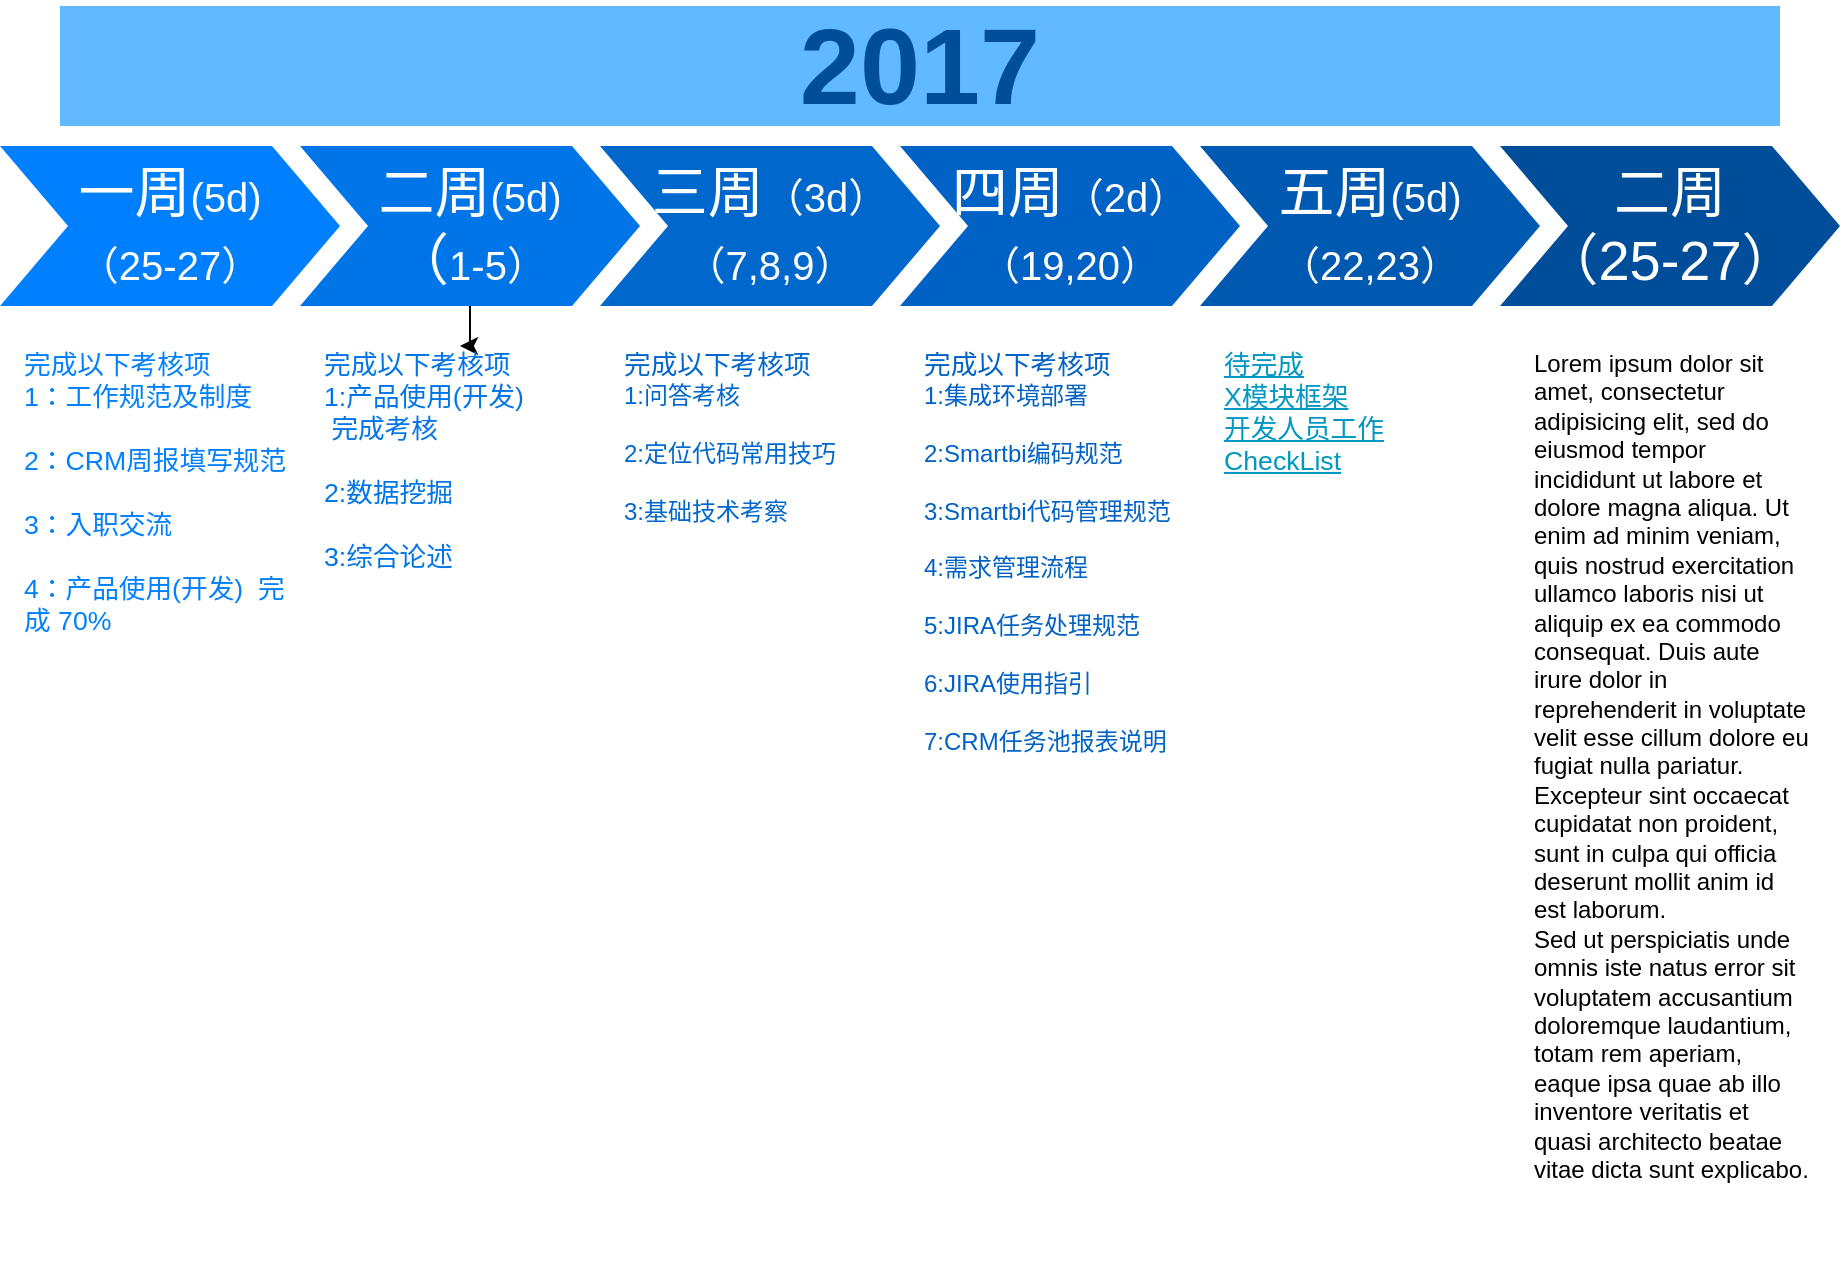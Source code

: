<mxfile version="14.4.2" type="github">
  <diagram name="Page-1" id="d9b1e647-80fa-b4a2-5024-87a742678bcc">
    <mxGraphModel dx="1422" dy="762" grid="1" gridSize="10" guides="1" tooltips="1" connect="1" arrows="1" fold="1" page="1" pageScale="1" pageWidth="1100" pageHeight="850" background="#ffffff" math="0" shadow="0">
      <root>
        <mxCell id="0" />
        <mxCell id="1" parent="0" />
        <mxCell id="57fe6abec08f04cb-1" value="一周&lt;font style=&quot;font-size: 20px&quot;&gt;(5d)&lt;/font&gt;&lt;br&gt;&lt;font style=&quot;font-size: 20px&quot;&gt;（25-27）&lt;/font&gt;" style="shape=step;whiteSpace=wrap;html=1;fontSize=28;fontColor=#FFFFFF;strokeColor=none;fillColor=#0080FF;" parent="1" vertex="1">
          <mxGeometry x="90" y="180" width="170" height="80" as="geometry" />
        </mxCell>
        <mxCell id="Bvc8APwwQaWXMPsRPmAm-2" value="" style="edgeStyle=orthogonalEdgeStyle;rounded=0;orthogonalLoop=1;jettySize=auto;html=1;" edge="1" parent="1" source="57fe6abec08f04cb-2" target="57fe6abec08f04cb-9">
          <mxGeometry relative="1" as="geometry" />
        </mxCell>
        <mxCell id="57fe6abec08f04cb-2" value="二周&lt;font style=&quot;font-size: 20px&quot;&gt;(5d)&lt;/font&gt;&lt;br&gt;（&lt;font style=&quot;font-size: 20px&quot;&gt;1-5）&lt;/font&gt;" style="shape=step;whiteSpace=wrap;html=1;fontSize=28;fontColor=#FFFFFF;strokeColor=none;fillColor=#0075E8;" parent="1" vertex="1">
          <mxGeometry x="240" y="180" width="170" height="80" as="geometry" />
        </mxCell>
        <mxCell id="57fe6abec08f04cb-3" value="&lt;font style=&quot;font-size: 28px&quot;&gt;三周&lt;/font&gt;&lt;font style=&quot;font-size: 20px&quot;&gt;（3d）&lt;br&gt;（7,8,9）&lt;/font&gt;" style="shape=step;whiteSpace=wrap;html=1;fontSize=28;fontColor=#FFFFFF;strokeColor=none;fillColor=#0067CC;" parent="1" vertex="1">
          <mxGeometry x="390" y="180" width="170" height="80" as="geometry" />
        </mxCell>
        <mxCell id="57fe6abec08f04cb-4" value="四周&lt;font style=&quot;font-size: 20px&quot;&gt;（2d）&lt;br&gt;（19,20）&lt;/font&gt;" style="shape=step;whiteSpace=wrap;html=1;fontSize=28;fontColor=#FFFFFF;strokeColor=none;fillColor=#0062C4;" parent="1" vertex="1">
          <mxGeometry x="540" y="180" width="170" height="80" as="geometry" />
        </mxCell>
        <mxCell id="57fe6abec08f04cb-5" value="&lt;font style=&quot;font-size: 28px&quot;&gt;五周&lt;/font&gt;&lt;font style=&quot;font-size: 20px&quot;&gt;(5d)&lt;br&gt;（22,23）&lt;/font&gt;" style="shape=step;whiteSpace=wrap;html=1;fontSize=28;fillColor=#0059B0;fontColor=#FFFFFF;strokeColor=none;" parent="1" vertex="1">
          <mxGeometry x="690" y="180" width="170" height="80" as="geometry" />
        </mxCell>
        <mxCell id="57fe6abec08f04cb-6" value="二周&lt;br&gt;（25-27）" style="shape=step;whiteSpace=wrap;html=1;fontSize=28;fillColor=#004D99;fontColor=#FFFFFF;strokeColor=none;" parent="1" vertex="1">
          <mxGeometry x="840" y="180" width="170" height="80" as="geometry" />
        </mxCell>
        <mxCell id="57fe6abec08f04cb-7" value="2017" style="text;html=1;strokeColor=none;fillColor=#61BAFF;align=center;verticalAlign=middle;whiteSpace=wrap;fontSize=54;fontStyle=1;fontColor=#004D99;" parent="1" vertex="1">
          <mxGeometry x="120" y="110" width="860" height="60" as="geometry" />
        </mxCell>
        <mxCell id="57fe6abec08f04cb-8" value="&lt;div&gt;&lt;font color=&quot;#0080ff&quot;&gt;&lt;span style=&quot;font-size: 13.333px&quot;&gt;完成以下考核项&lt;/span&gt;&lt;span style=&quot;font-size: 13.333px&quot;&gt;&lt;br&gt;&lt;/span&gt;&lt;/font&gt;&lt;/div&gt;&lt;div&gt;&lt;span style=&quot;font-size: 13.333px&quot;&gt;&lt;font color=&quot;#0080ff&quot;&gt;1：工作规范及制度&lt;/font&gt;&lt;/span&gt;&lt;/div&gt;&lt;div&gt;&lt;span style=&quot;font-size: 13.333px&quot;&gt;&lt;font color=&quot;#0080ff&quot;&gt;&lt;br&gt;&lt;/font&gt;&lt;/span&gt;&lt;/div&gt;&lt;div&gt;&lt;span style=&quot;font-size: 13.333px&quot;&gt;&lt;font color=&quot;#0080ff&quot;&gt;2：CRM周报填写规范&lt;/font&gt;&lt;/span&gt;&lt;/div&gt;&lt;div&gt;&lt;span style=&quot;font-size: 13.333px&quot;&gt;&lt;font color=&quot;#0080ff&quot;&gt;&lt;br&gt;&lt;/font&gt;&lt;/span&gt;&lt;/div&gt;&lt;div&gt;&lt;span style=&quot;font-size: 13.333px&quot;&gt;&lt;font color=&quot;#0080ff&quot;&gt;3：入职交流&lt;/font&gt;&lt;/span&gt;&lt;/div&gt;&lt;div&gt;&lt;span style=&quot;font-size: 13.333px&quot;&gt;&lt;font color=&quot;#0080ff&quot;&gt;&lt;br&gt;&lt;/font&gt;&lt;/span&gt;&lt;/div&gt;&lt;div&gt;&lt;span style=&quot;font-size: 13.333px&quot;&gt;&lt;font color=&quot;#0080ff&quot;&gt;4：产品使用(开发)&amp;nbsp; 完成 70%&lt;/font&gt;&lt;/span&gt;&lt;/div&gt;" style="text;spacingTop=-5;fillColor=#ffffff;whiteSpace=wrap;html=1;align=left;fontSize=12;fontFamily=Helvetica;fillColor=none;strokeColor=none;" parent="1" vertex="1">
          <mxGeometry x="100" y="280" width="140" height="470" as="geometry" />
        </mxCell>
        <mxCell id="57fe6abec08f04cb-9" value="&lt;div&gt;&lt;span style=&quot;font-size: 13.333px&quot;&gt;&lt;font color=&quot;#0075e8&quot;&gt;完成以下考核项&lt;/font&gt;&lt;/span&gt;&lt;/div&gt;&lt;div&gt;&lt;span style=&quot;font-size: 13.333px&quot;&gt;&lt;font color=&quot;#0075e8&quot;&gt;1:产品使用(开发)&amp;nbsp; &amp;nbsp; &amp;nbsp; &amp;nbsp;完成考核&lt;/font&gt;&lt;/span&gt;&lt;/div&gt;&lt;div&gt;&lt;span style=&quot;font-size: 13.333px&quot;&gt;&lt;font color=&quot;#0075e8&quot;&gt;&lt;br&gt;&lt;/font&gt;&lt;/span&gt;&lt;/div&gt;&lt;div&gt;&lt;span style=&quot;font-size: 13.333px&quot;&gt;&lt;font color=&quot;#0075e8&quot;&gt;2:数据挖掘&lt;/font&gt;&lt;/span&gt;&lt;/div&gt;&lt;div&gt;&lt;span style=&quot;font-size: 13.333px&quot;&gt;&lt;font color=&quot;#0075e8&quot;&gt;&lt;br&gt;&lt;/font&gt;&lt;/span&gt;&lt;/div&gt;&lt;div&gt;&lt;span style=&quot;font-size: 13.333px&quot;&gt;&lt;font color=&quot;#0075e8&quot;&gt;3:综合论述&lt;/font&gt;&lt;/span&gt;&lt;/div&gt;&lt;div&gt;&lt;br&gt;&lt;/div&gt;" style="text;spacingTop=-5;fillColor=#ffffff;whiteSpace=wrap;html=1;align=left;fontSize=12;fontFamily=Helvetica;fillColor=none;strokeColor=none;" parent="1" vertex="1">
          <mxGeometry x="250" y="280" width="140" height="470" as="geometry" />
        </mxCell>
        <mxCell id="57fe6abec08f04cb-10" value="&lt;div&gt;&lt;font color=&quot;#0067cc&quot;&gt;&lt;span style=&quot;font-size: 13.333px&quot;&gt;完成以下考核项&lt;/span&gt;&lt;br&gt;&lt;/font&gt;&lt;/div&gt;&lt;div&gt;&lt;font color=&quot;#0067cc&quot;&gt;1:问答考核&lt;/font&gt;&lt;/div&gt;&lt;div&gt;&lt;font color=&quot;#0067cc&quot;&gt;&lt;br&gt;&lt;/font&gt;&lt;/div&gt;&lt;div&gt;&lt;font color=&quot;#0067cc&quot;&gt;2:定位代码常用技巧&lt;/font&gt;&lt;/div&gt;&lt;div&gt;&lt;font color=&quot;#0067cc&quot;&gt;&lt;br&gt;&lt;/font&gt;&lt;/div&gt;&lt;div&gt;&lt;font color=&quot;#0067cc&quot;&gt;3:基础技术考察&lt;/font&gt;&lt;/div&gt;" style="text;spacingTop=-5;fillColor=#ffffff;whiteSpace=wrap;html=1;align=left;fontSize=12;fontFamily=Helvetica;fillColor=none;strokeColor=none;" parent="1" vertex="1">
          <mxGeometry x="400" y="280" width="140" height="470" as="geometry" />
        </mxCell>
        <mxCell id="57fe6abec08f04cb-11" value="&lt;div&gt;&lt;div&gt;&lt;font color=&quot;#0062c4&quot;&gt;&lt;span style=&quot;font-size: 13.333px&quot;&gt;完成以下考核项&lt;/span&gt;&lt;br&gt;&lt;/font&gt;&lt;/div&gt;&lt;div&gt;&lt;font color=&quot;#0062c4&quot;&gt;1:集成环境部署&lt;span&gt;	&lt;/span&gt;&amp;nbsp; &amp;nbsp;&lt;span&gt;					&lt;/span&gt;&lt;/font&gt;&lt;/div&gt;&lt;div&gt;&lt;font color=&quot;#0062c4&quot;&gt;&lt;br&gt;&lt;/font&gt;&lt;/div&gt;&lt;div&gt;&lt;font color=&quot;#0062c4&quot;&gt;2:Smartbi编码规范&lt;span&gt;						&lt;/span&gt;&lt;/font&gt;&lt;/div&gt;&lt;div&gt;&lt;font color=&quot;#0062c4&quot;&gt;&lt;br&gt;&lt;/font&gt;&lt;/div&gt;&lt;div&gt;&lt;font color=&quot;#0062c4&quot;&gt;3:Smartbi代码管理规范&lt;/font&gt;&lt;/div&gt;&lt;div&gt;&lt;font color=&quot;#0062c4&quot;&gt;&lt;span&gt;					&lt;/span&gt;&lt;/font&gt;&lt;/div&gt;&lt;div&gt;&lt;font color=&quot;#0062c4&quot;&gt;&lt;br&gt;&lt;/font&gt;&lt;/div&gt;&lt;div&gt;&lt;font color=&quot;#0062c4&quot;&gt;4:需求管理流程&lt;/font&gt;&lt;/div&gt;&lt;div&gt;&lt;font color=&quot;#0062c4&quot;&gt;&lt;br&gt;&lt;/font&gt;&lt;/div&gt;&lt;div&gt;&lt;font color=&quot;#0062c4&quot;&gt;5:JIRA任务处理规范&lt;/font&gt;&lt;/div&gt;&lt;div&gt;&lt;font color=&quot;#0062c4&quot;&gt;&lt;br&gt;&lt;/font&gt;&lt;/div&gt;&lt;div&gt;&lt;font color=&quot;#0062c4&quot;&gt;6:JIRA使用指引&lt;/font&gt;&lt;/div&gt;&lt;div&gt;&lt;font color=&quot;#0062c4&quot;&gt;&lt;br&gt;&lt;/font&gt;&lt;/div&gt;&lt;div&gt;&lt;font color=&quot;#0062c4&quot;&gt;7:CRM任务池报表说明&lt;/font&gt;&lt;/div&gt;&lt;/div&gt;&lt;div&gt;&lt;br&gt;&lt;/div&gt;" style="text;spacingTop=-5;fillColor=#ffffff;whiteSpace=wrap;html=1;align=left;fontSize=12;fontFamily=Helvetica;fillColor=none;strokeColor=none;" parent="1" vertex="1">
          <mxGeometry x="550" y="280" width="140" height="470" as="geometry" />
        </mxCell>
        <mxCell id="57fe6abec08f04cb-12" value="&lt;div&gt;&lt;font color=&quot;#0097c2&quot;&gt;&lt;span style=&quot;font-size: 13.333px&quot;&gt;&lt;u&gt;待完成&lt;/u&gt;&lt;/span&gt;&lt;/font&gt;&lt;/div&gt;&lt;div&gt;&lt;font color=&quot;#0097c2&quot;&gt;&lt;span style=&quot;font-size: 13.333px&quot;&gt;&lt;u&gt;X模块框架&lt;/u&gt;&lt;/span&gt;&lt;/font&gt;&lt;/div&gt;&lt;div&gt;&lt;font color=&quot;#0097c2&quot;&gt;&lt;span style=&quot;font-size: 13.333px&quot;&gt;&lt;u&gt;开发人员工作CheckList&lt;/u&gt;&lt;/span&gt;&lt;/font&gt;&lt;/div&gt;" style="text;spacingTop=-5;fillColor=#ffffff;whiteSpace=wrap;html=1;align=left;fontSize=12;fontFamily=Helvetica;fillColor=none;strokeColor=none;" parent="1" vertex="1">
          <mxGeometry x="700" y="280" width="140" height="470" as="geometry" />
        </mxCell>
        <mxCell id="57fe6abec08f04cb-13" value="Lorem ipsum dolor sit amet, consectetur adipisicing elit, sed do eiusmod tempor incididunt ut labore et dolore magna aliqua. Ut enim ad minim veniam, quis nostrud exercitation ullamco laboris nisi ut aliquip ex ea commodo consequat. Duis aute irure dolor in reprehenderit in voluptate velit esse cillum dolore eu fugiat nulla pariatur. Excepteur sint occaecat cupidatat non proident, sunt in culpa qui officia deserunt mollit anim id est laborum.&lt;br&gt;Sed ut perspiciatis unde omnis iste natus error sit voluptatem accusantium doloremque laudantium, totam rem aperiam, eaque ipsa quae ab illo inventore veritatis et quasi architecto beatae vitae dicta sunt explicabo." style="text;spacingTop=-5;fillColor=#ffffff;whiteSpace=wrap;html=1;align=left;fontSize=12;fontFamily=Helvetica;fillColor=none;strokeColor=none;" parent="1" vertex="1">
          <mxGeometry x="855" y="280" width="140" height="470" as="geometry" />
        </mxCell>
      </root>
    </mxGraphModel>
  </diagram>
</mxfile>
